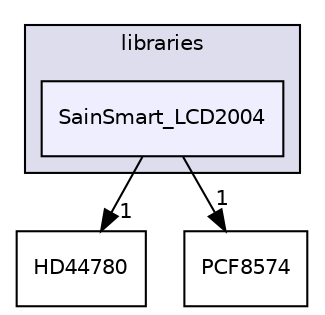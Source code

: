 digraph "libraries/SainSmart_LCD2004" {
  compound=true
  node [ fontsize="10", fontname="Helvetica"];
  edge [ labelfontsize="10", labelfontname="Helvetica"];
  subgraph clusterdir_bc0718b08fb2015b8e59c47b2805f60c {
    graph [ bgcolor="#ddddee", pencolor="black", label="libraries" fontname="Helvetica", fontsize="10", URL="dir_bc0718b08fb2015b8e59c47b2805f60c.html"]
  dir_8eaffbfc99380002bb8764d0e20cdc4f [shape=box, label="SainSmart_LCD2004", style="filled", fillcolor="#eeeeff", pencolor="black", URL="dir_8eaffbfc99380002bb8764d0e20cdc4f.html"];
  }
  dir_0b4fc2dd97dc10777572736a86a0998b [shape=box label="HD44780" URL="dir_0b4fc2dd97dc10777572736a86a0998b.html"];
  dir_0f50872039ce7a43bbd36f6adc5b710d [shape=box label="PCF8574" URL="dir_0f50872039ce7a43bbd36f6adc5b710d.html"];
  dir_8eaffbfc99380002bb8764d0e20cdc4f->dir_0b4fc2dd97dc10777572736a86a0998b [headlabel="1", labeldistance=1.5 headhref="dir_000072_000045.html"];
  dir_8eaffbfc99380002bb8764d0e20cdc4f->dir_0f50872039ce7a43bbd36f6adc5b710d [headlabel="1", labeldistance=1.5 headhref="dir_000072_000063.html"];
}
